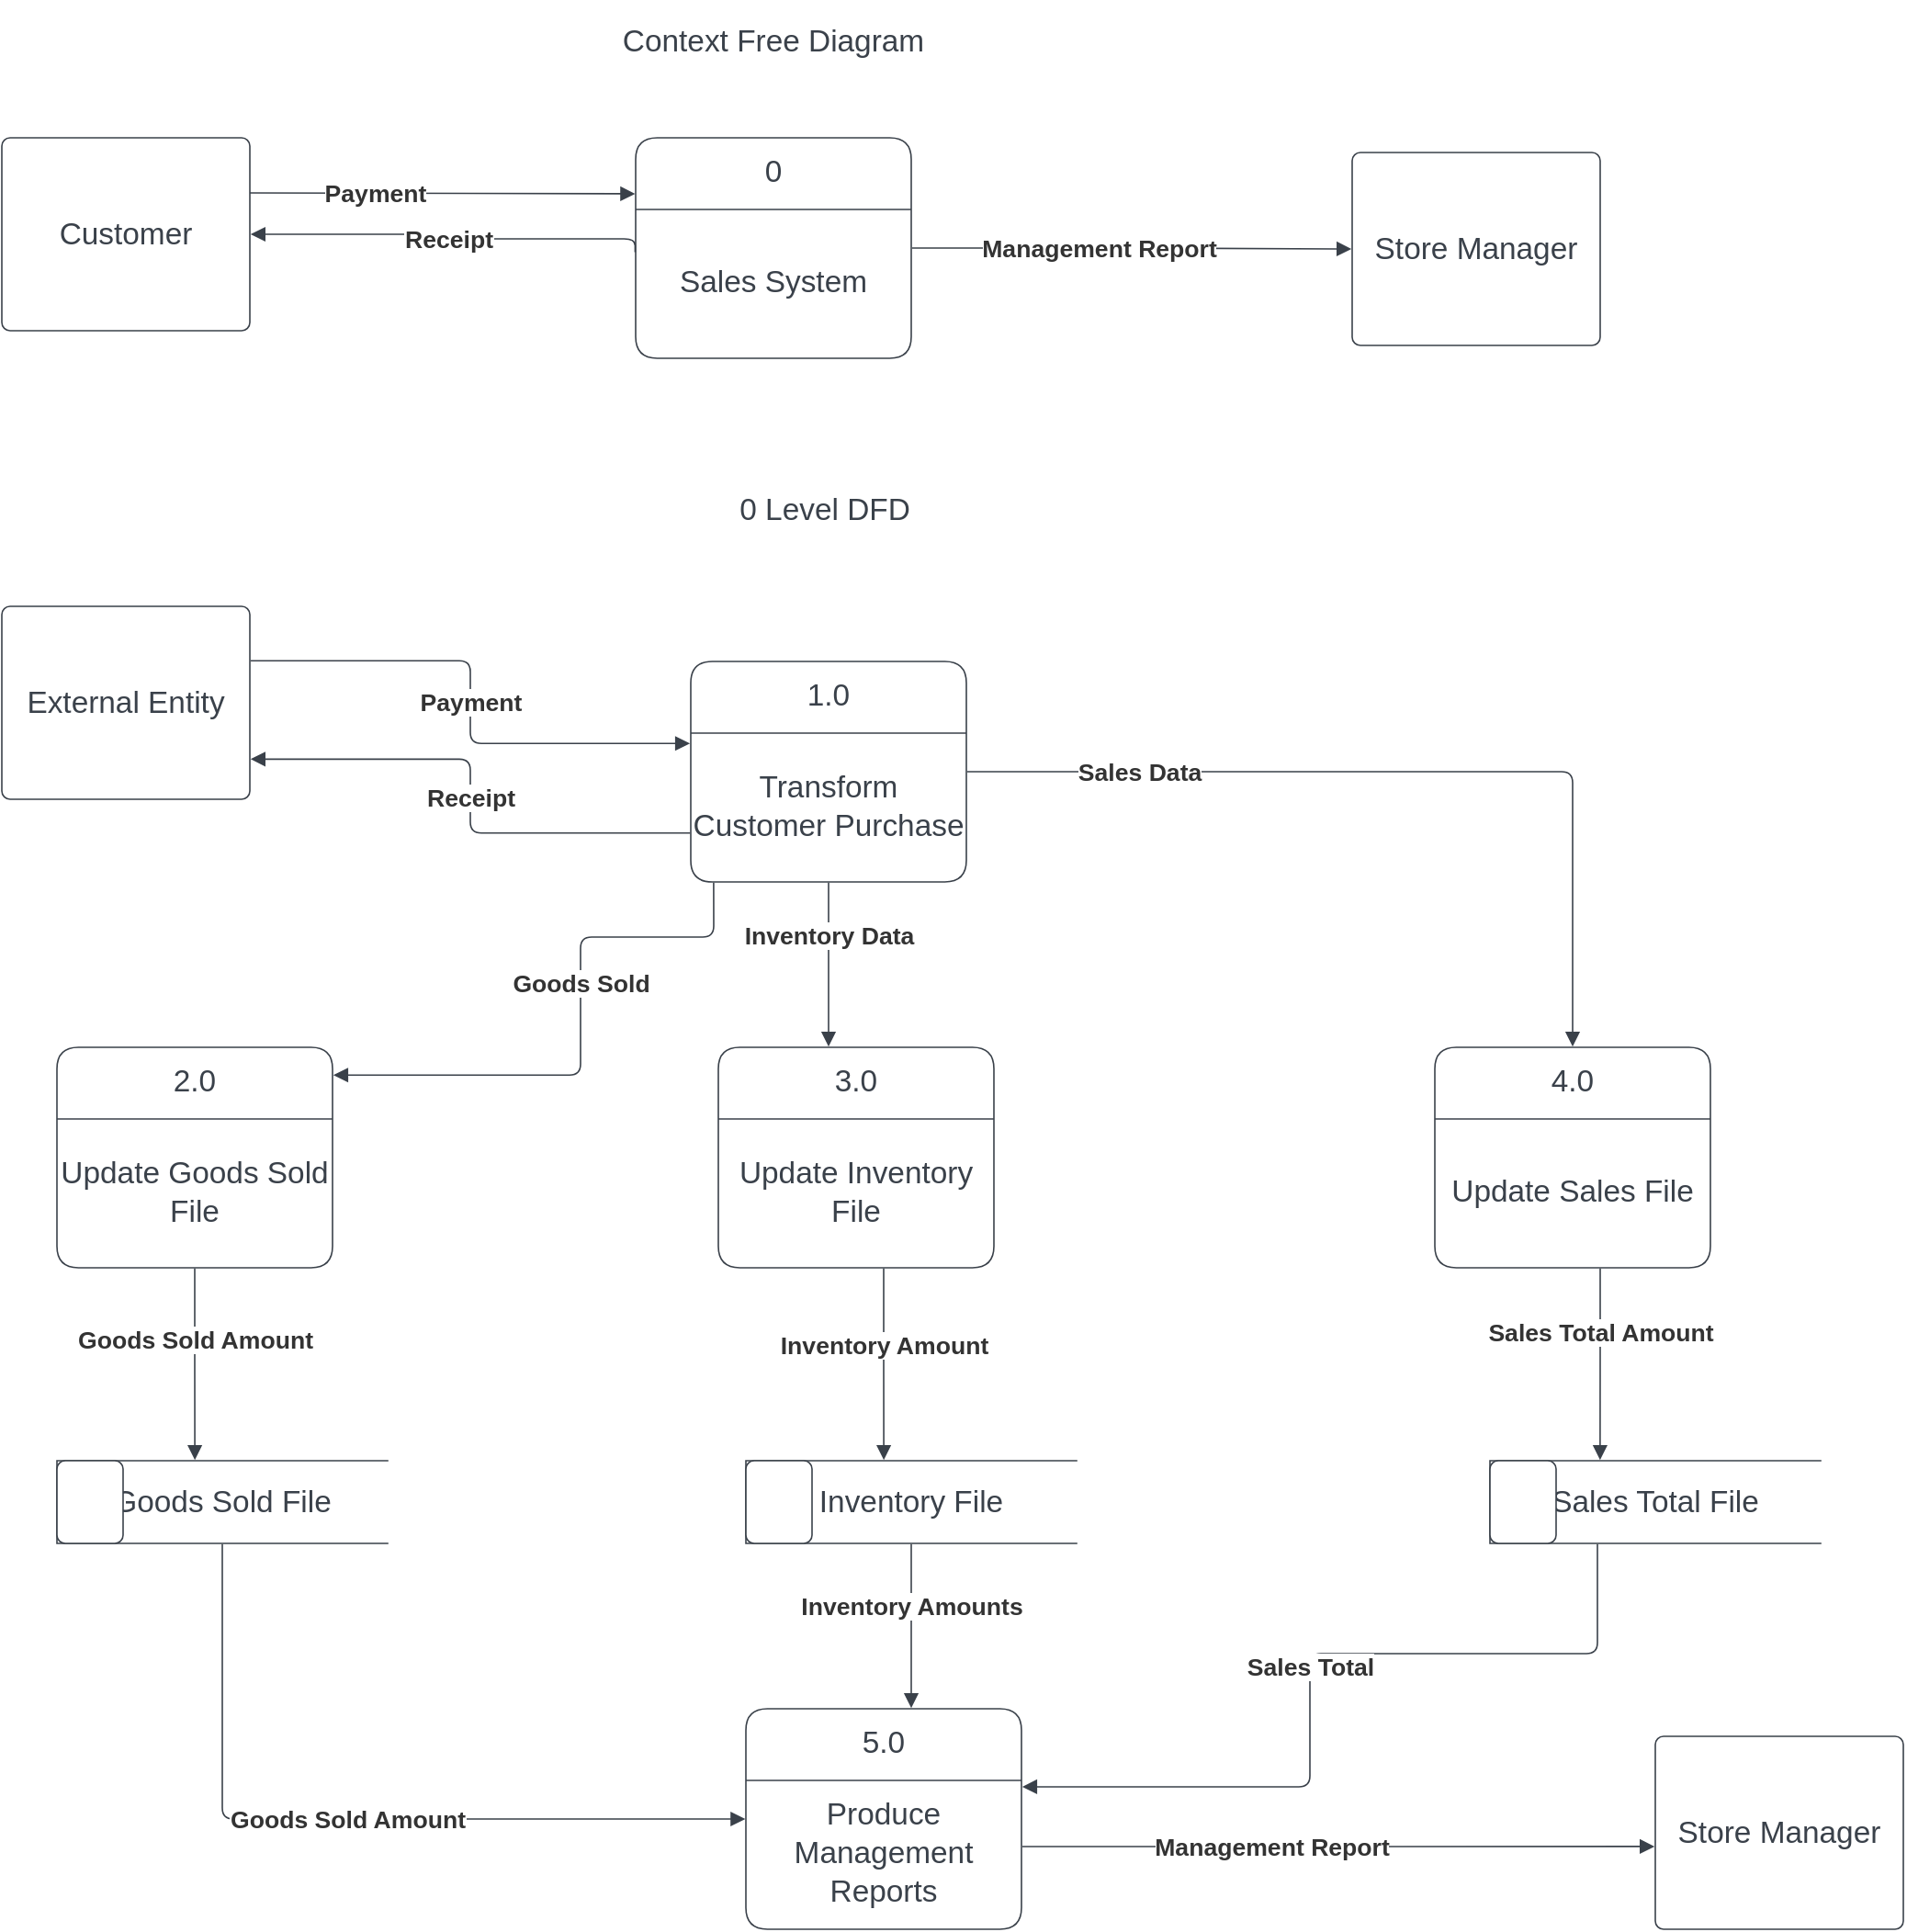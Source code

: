 <mxfile version="17.4.6" type="device"><diagram id="YAKwQUIVVeivqim28uoE" name="Page-1"><mxGraphModel dx="868" dy="460" grid="1" gridSize="10" guides="1" tooltips="1" connect="1" arrows="1" fold="1" page="1" pageScale="1" pageWidth="850" pageHeight="1100" math="0" shadow="0"><root><mxCell id="0"/><mxCell id="1" parent="0"/><UserObject label="Context Free Diagram" lucidchartObjectId="SHca3Vyl0bAo" id="hm-Ol7efWpVzfSrWLA-j-1"><mxCell style="html=1;overflow=block;blockSpacing=1;whiteSpace=wrap;fontSize=16.7;fontColor=#3a414a;spacing=0;fillColor=#ffffff;strokeWidth=1.5;strokeColor=none;" vertex="1" parent="1"><mxGeometry x="450" y="60" width="180" height="45" as="geometry"/></mxCell></UserObject><UserObject label="0 Level DFD" lucidchartObjectId="6KcaRGW0uPUg" id="hm-Ol7efWpVzfSrWLA-j-2"><mxCell style="html=1;overflow=block;blockSpacing=1;whiteSpace=wrap;fontSize=16.7;fontColor=#3a414a;spacing=0;fillColor=#ffffff;strokeWidth=1.5;strokeColor=none;" vertex="1" parent="1"><mxGeometry x="478" y="315" width="180" height="45" as="geometry"/></mxCell></UserObject><mxCell id="hm-Ol7efWpVzfSrWLA-j-3" value="&lt;div style=&quot;display: flex; justify-content: center; text-align: center; align-items: baseline; font-size: 0; line-height: 1.25;margin-top: -2px;&quot;&gt;&lt;span&gt;&lt;span style=&quot;font-size:16.7px;color:#3a414a;&quot;&gt;0&lt;/span&gt;&lt;/span&gt;&lt;/div&gt;" style="shape=swimlane;html=1;rounded=1;arcSize=10;collapsible=0;fontStyle=0;startSize=39;whiteSpace=wrap;overflow=block;blockSpacing=1;fontSize=13;spacing=0;strokeColor=#3a414a;strokeOpacity=100;strokeWidth=0.8;" vertex="1" parent="1"><mxGeometry x="465" y="135" width="150" height="120" as="geometry"/></mxCell><mxCell id="hm-Ol7efWpVzfSrWLA-j-4" value="&lt;div style=&quot;display: flex; justify-content: center; text-align: center; align-items: baseline; font-size: 0; line-height: 1.25;margin-top: -2px;&quot;&gt;&lt;span&gt;&lt;span style=&quot;font-size:16.7px;color:#3a414a;&quot;&gt;Sales System&lt;/span&gt;&lt;/span&gt;&lt;/div&gt;" style="rounded=1;arcSize=10;strokeColor=none;fillColor=none;whiteSpace=wrap;overflow=block;blockSpacing=1;html=1;fontSize=13;spacing=0;strokeOpacity=100;strokeWidth=0.8;" vertex="1" parent="hm-Ol7efWpVzfSrWLA-j-3"><mxGeometry y="39" width="150" height="81" as="geometry"/></mxCell><UserObject label="" lucidchartObjectId="oIcaMaC.FJze" id="hm-Ol7efWpVzfSrWLA-j-5"><mxCell style="html=1;jettySize=18;whiteSpace=wrap;fontSize=13;strokeColor=#3a414a;strokeOpacity=100;strokeWidth=0.8;rounded=1;arcSize=12;edgeStyle=orthogonalEdgeStyle;startArrow=none;endArrow=block;endFill=1;entryX=-0.002;entryY=0.254;entryPerimeter=0;" edge="1" parent="1" target="hm-Ol7efWpVzfSrWLA-j-3"><mxGeometry width="100" height="100" relative="1" as="geometry"><Array as="points"/><mxPoint x="255" y="165" as="sourcePoint"/></mxGeometry></mxCell></UserObject><mxCell id="hm-Ol7efWpVzfSrWLA-j-6" value="Payment" style="text;html=1;resizable=0;labelBackgroundColor=default;align=center;verticalAlign=middle;fontStyle=1;fontColor=#333333;fontSize=13.3;" vertex="1" parent="hm-Ol7efWpVzfSrWLA-j-5"><mxGeometry x="-0.352" relative="1" as="geometry"/></mxCell><UserObject label="" lucidchartObjectId="MIcapIJV3LUw" id="hm-Ol7efWpVzfSrWLA-j-7"><mxCell style="html=1;jettySize=18;whiteSpace=wrap;fontSize=13;strokeColor=#3a414a;strokeOpacity=100;strokeWidth=0.8;rounded=1;arcSize=12;edgeStyle=orthogonalEdgeStyle;startArrow=none;endArrow=block;endFill=1;exitX=-0.002;exitY=0.519;exitPerimeter=0;entryX=1.003;entryY=0.5;entryPerimeter=0;" edge="1" parent="1" source="hm-Ol7efWpVzfSrWLA-j-3" target="hm-Ol7efWpVzfSrWLA-j-11"><mxGeometry width="100" height="100" relative="1" as="geometry"><Array as="points"><mxPoint x="465" y="190"/><mxPoint x="360" y="190"/><mxPoint x="360" y="188"/></Array></mxGeometry></mxCell></UserObject><mxCell id="hm-Ol7efWpVzfSrWLA-j-8" value="Receipt" style="text;html=1;resizable=0;labelBackgroundColor=default;align=center;verticalAlign=middle;fontStyle=1;fontColor=#333333;fontSize=13.3;" vertex="1" parent="hm-Ol7efWpVzfSrWLA-j-7"><mxGeometry relative="1" as="geometry"/></mxCell><UserObject label="" lucidchartObjectId="uKcaYfAax54V" id="hm-Ol7efWpVzfSrWLA-j-9"><mxCell style="html=1;jettySize=18;whiteSpace=wrap;fontSize=13;strokeColor=#3a414a;strokeOpacity=100;strokeWidth=0.8;rounded=1;arcSize=12;edgeStyle=orthogonalEdgeStyle;startArrow=none;endArrow=block;endFill=1;exitX=1.003;exitY=0.5;exitPerimeter=0;entryX=-0.003;entryY=0.5;entryPerimeter=0;" edge="1" parent="1" source="hm-Ol7efWpVzfSrWLA-j-3" target="hm-Ol7efWpVzfSrWLA-j-12"><mxGeometry width="100" height="100" relative="1" as="geometry"><Array as="points"/></mxGeometry></mxCell></UserObject><mxCell id="hm-Ol7efWpVzfSrWLA-j-10" value="Management Report" style="text;html=1;resizable=0;labelBackgroundColor=default;align=center;verticalAlign=middle;fontStyle=1;fontColor=#333333;fontSize=13.3;" vertex="1" parent="hm-Ol7efWpVzfSrWLA-j-9"><mxGeometry x="-0.151" relative="1" as="geometry"/></mxCell><UserObject label="Customer" lucidchartObjectId="gNcathcofl1o" id="hm-Ol7efWpVzfSrWLA-j-11"><mxCell style="html=1;overflow=block;blockSpacing=1;whiteSpace=wrap;fontSize=16.7;fontColor=#3a414a;spacing=0;strokeColor=#3a414a;strokeOpacity=100;rounded=1;absoluteArcSize=1;arcSize=9;strokeWidth=0.8;" vertex="1" parent="1"><mxGeometry x="120" y="135" width="135" height="105" as="geometry"/></mxCell></UserObject><UserObject label="Store Manager" lucidchartObjectId="CNcaQ-i8aD6F" id="hm-Ol7efWpVzfSrWLA-j-12"><mxCell style="html=1;overflow=block;blockSpacing=1;whiteSpace=wrap;fontSize=16.7;fontColor=#3a414a;spacing=0;strokeColor=#3a414a;strokeOpacity=100;rounded=1;absoluteArcSize=1;arcSize=9;strokeWidth=0.8;" vertex="1" parent="1"><mxGeometry x="855" y="143" width="135" height="105" as="geometry"/></mxCell></UserObject><UserObject label="External Entity" lucidchartObjectId="2NcaU~aPSP4p" id="hm-Ol7efWpVzfSrWLA-j-13"><mxCell style="html=1;overflow=block;blockSpacing=1;whiteSpace=wrap;fontSize=16.7;fontColor=#3a414a;spacing=0;strokeColor=#3a414a;strokeOpacity=100;rounded=1;absoluteArcSize=1;arcSize=9;strokeWidth=0.8;" vertex="1" parent="1"><mxGeometry x="120" y="390" width="135" height="105" as="geometry"/></mxCell></UserObject><mxCell id="hm-Ol7efWpVzfSrWLA-j-14" value="&lt;div style=&quot;display: flex; justify-content: center; text-align: center; align-items: baseline; font-size: 0; line-height: 1.25;margin-top: -2px;&quot;&gt;&lt;span&gt;&lt;span style=&quot;font-size:16.7px;color:#3a414a;&quot;&gt;1.0&lt;/span&gt;&lt;/span&gt;&lt;/div&gt;" style="shape=swimlane;html=1;rounded=1;arcSize=10;collapsible=0;fontStyle=0;startSize=39;whiteSpace=wrap;overflow=block;blockSpacing=1;fontSize=13;spacing=0;strokeColor=#3a414a;strokeOpacity=100;strokeWidth=0.8;" vertex="1" parent="1"><mxGeometry x="495" y="420" width="150" height="120" as="geometry"/></mxCell><mxCell id="hm-Ol7efWpVzfSrWLA-j-15" value="&lt;div style=&quot;display: flex; justify-content: center; text-align: center; align-items: baseline; font-size: 0; line-height: 1.25;margin-top: -2px;&quot;&gt;&lt;span&gt;&lt;span style=&quot;font-size:16.7px;color:#3a414a;&quot;&gt;Transform Customer Purchase&lt;/span&gt;&lt;/span&gt;&lt;/div&gt;" style="rounded=1;arcSize=10;strokeColor=none;fillColor=none;whiteSpace=wrap;overflow=block;blockSpacing=1;html=1;fontSize=13;spacing=0;strokeOpacity=100;strokeWidth=0.8;" vertex="1" parent="hm-Ol7efWpVzfSrWLA-j-14"><mxGeometry y="39" width="150" height="81" as="geometry"/></mxCell><mxCell id="hm-Ol7efWpVzfSrWLA-j-16" value="&lt;div style=&quot;display: flex; justify-content: center; text-align: center; align-items: baseline; font-size: 0; line-height: 1.25;margin-top: -2px;&quot;&gt;&lt;span&gt;&lt;span style=&quot;font-size:16.7px;color:#3a414a;&quot;&gt;2.0&lt;/span&gt;&lt;/span&gt;&lt;/div&gt;" style="shape=swimlane;html=1;rounded=1;arcSize=10;collapsible=0;fontStyle=0;startSize=39;whiteSpace=wrap;overflow=block;blockSpacing=1;fontSize=13;spacing=0;strokeColor=#3a414a;strokeOpacity=100;strokeWidth=0.8;" vertex="1" parent="1"><mxGeometry x="150" y="630" width="150" height="120" as="geometry"/></mxCell><mxCell id="hm-Ol7efWpVzfSrWLA-j-17" value="&lt;div style=&quot;display: flex; justify-content: center; text-align: center; align-items: baseline; font-size: 0; line-height: 1.25;margin-top: -2px;&quot;&gt;&lt;span&gt;&lt;span style=&quot;font-size:16.7px;color:#3a414a;&quot;&gt;Update Goods Sold File&lt;/span&gt;&lt;/span&gt;&lt;/div&gt;" style="rounded=1;arcSize=10;strokeColor=none;fillColor=none;whiteSpace=wrap;overflow=block;blockSpacing=1;html=1;fontSize=13;spacing=0;strokeOpacity=100;strokeWidth=0.8;" vertex="1" parent="hm-Ol7efWpVzfSrWLA-j-16"><mxGeometry y="39" width="150" height="81" as="geometry"/></mxCell><mxCell id="hm-Ol7efWpVzfSrWLA-j-18" value="&lt;div style=&quot;display: flex; justify-content: center; text-align: center; align-items: baseline; font-size: 0; line-height: 1.25;margin-top: -2px;&quot;&gt;&lt;span&gt;&lt;span style=&quot;font-size:16.7px;color:#3a414a;&quot;&gt;3.0&lt;/span&gt;&lt;/span&gt;&lt;/div&gt;" style="shape=swimlane;html=1;rounded=1;arcSize=10;collapsible=0;fontStyle=0;startSize=39;whiteSpace=wrap;overflow=block;blockSpacing=1;fontSize=13;spacing=0;strokeColor=#3a414a;strokeOpacity=100;strokeWidth=0.8;" vertex="1" parent="1"><mxGeometry x="510" y="630" width="150" height="120" as="geometry"/></mxCell><mxCell id="hm-Ol7efWpVzfSrWLA-j-19" value="&lt;div style=&quot;display: flex; justify-content: center; text-align: center; align-items: baseline; font-size: 0; line-height: 1.25;margin-top: -2px;&quot;&gt;&lt;span&gt;&lt;span style=&quot;font-size:16.7px;color:#3a414a;&quot;&gt;Update Inventory File&lt;/span&gt;&lt;/span&gt;&lt;/div&gt;" style="rounded=1;arcSize=10;strokeColor=none;fillColor=none;whiteSpace=wrap;overflow=block;blockSpacing=1;html=1;fontSize=13;spacing=0;strokeOpacity=100;strokeWidth=0.8;" vertex="1" parent="hm-Ol7efWpVzfSrWLA-j-18"><mxGeometry y="39" width="150" height="81" as="geometry"/></mxCell><mxCell id="hm-Ol7efWpVzfSrWLA-j-20" value="&lt;div style=&quot;display: flex; justify-content: center; text-align: center; align-items: baseline; font-size: 0; line-height: 1.25;margin-top: -2px;&quot;&gt;&lt;span&gt;&lt;span style=&quot;font-size:16.7px;color:#3a414a;&quot;&gt;4.0&lt;/span&gt;&lt;/span&gt;&lt;/div&gt;" style="shape=swimlane;html=1;rounded=1;arcSize=10;collapsible=0;fontStyle=0;startSize=39;whiteSpace=wrap;overflow=block;blockSpacing=1;fontSize=13;spacing=0;strokeColor=#3a414a;strokeOpacity=100;strokeWidth=0.8;" vertex="1" parent="1"><mxGeometry x="900" y="630" width="150" height="120" as="geometry"/></mxCell><mxCell id="hm-Ol7efWpVzfSrWLA-j-21" value="&lt;div style=&quot;display: flex; justify-content: center; text-align: center; align-items: baseline; font-size: 0; line-height: 1.25;margin-top: -2px;&quot;&gt;&lt;span&gt;&lt;span style=&quot;font-size:16.7px;color:#3a414a;&quot;&gt;Update Sales File&lt;/span&gt;&lt;/span&gt;&lt;/div&gt;" style="rounded=1;arcSize=10;strokeColor=none;fillColor=none;whiteSpace=wrap;overflow=block;blockSpacing=1;html=1;fontSize=13;spacing=0;strokeOpacity=100;strokeWidth=0.8;" vertex="1" parent="hm-Ol7efWpVzfSrWLA-j-20"><mxGeometry y="39" width="150" height="81" as="geometry"/></mxCell><mxCell id="hm-Ol7efWpVzfSrWLA-j-22" value="Goods Sold File" style="html=1;overflow=block;blockSpacing=1;shape=partialRectangle;right=0;whiteSpace=wrap;fontSize=16.7;fontColor=#3a414a;spacing=0;strokeColor=#3a414a;strokeOpacity=100;rounded=1;absoluteArcSize=1;arcSize=9;strokeWidth=0.8;" vertex="1" parent="1"><mxGeometry x="150" y="855" width="180" height="45" as="geometry"/></mxCell><mxCell id="hm-Ol7efWpVzfSrWLA-j-23" value="" style="part=1;whiteSpace=wrap;fontSize=13;fontColor=#3a414a;spacing=0;strokeColor=#3a414a;strokeOpacity=100;rounded=1;absoluteArcSize=1;arcSize=9;strokeWidth=0.8;" vertex="1" parent="hm-Ol7efWpVzfSrWLA-j-22"><mxGeometry width="36" height="45" as="geometry"/></mxCell><mxCell id="hm-Ol7efWpVzfSrWLA-j-24" value="Inventory File" style="html=1;overflow=block;blockSpacing=1;shape=partialRectangle;right=0;whiteSpace=wrap;fontSize=16.7;fontColor=#3a414a;spacing=0;strokeColor=#3a414a;strokeOpacity=100;rounded=1;absoluteArcSize=1;arcSize=9;strokeWidth=0.8;" vertex="1" parent="1"><mxGeometry x="525" y="855" width="180" height="45" as="geometry"/></mxCell><mxCell id="hm-Ol7efWpVzfSrWLA-j-25" value="" style="part=1;whiteSpace=wrap;fontSize=13;fontColor=#3a414a;spacing=0;strokeColor=#3a414a;strokeOpacity=100;rounded=1;absoluteArcSize=1;arcSize=9;strokeWidth=0.8;" vertex="1" parent="hm-Ol7efWpVzfSrWLA-j-24"><mxGeometry width="36" height="45" as="geometry"/></mxCell><mxCell id="hm-Ol7efWpVzfSrWLA-j-26" value="Sales Total File" style="html=1;overflow=block;blockSpacing=1;shape=partialRectangle;right=0;whiteSpace=wrap;fontSize=16.7;fontColor=#3a414a;spacing=0;strokeColor=#3a414a;strokeOpacity=100;rounded=1;absoluteArcSize=1;arcSize=9;strokeWidth=0.8;" vertex="1" parent="1"><mxGeometry x="930" y="855" width="180" height="45" as="geometry"/></mxCell><mxCell id="hm-Ol7efWpVzfSrWLA-j-27" value="" style="part=1;whiteSpace=wrap;fontSize=13;fontColor=#3a414a;spacing=0;strokeColor=#3a414a;strokeOpacity=100;rounded=1;absoluteArcSize=1;arcSize=9;strokeWidth=0.8;" vertex="1" parent="hm-Ol7efWpVzfSrWLA-j-26"><mxGeometry width="36" height="45" as="geometry"/></mxCell><UserObject label="" lucidchartObjectId="vRcaGRW5kU8Y" id="hm-Ol7efWpVzfSrWLA-j-28"><mxCell style="html=1;jettySize=18;whiteSpace=wrap;fontSize=13;strokeColor=#3a414a;strokeOpacity=100;strokeWidth=0.8;rounded=1;arcSize=12;edgeStyle=orthogonalEdgeStyle;startArrow=none;endArrow=block;endFill=1;exitX=1.003;exitY=0.282;exitPerimeter=0;entryX=-0.003;entryY=0.372;entryPerimeter=0;" edge="1" parent="1" source="hm-Ol7efWpVzfSrWLA-j-13" target="hm-Ol7efWpVzfSrWLA-j-14"><mxGeometry width="100" height="100" relative="1" as="geometry"><Array as="points"/></mxGeometry></mxCell></UserObject><mxCell id="hm-Ol7efWpVzfSrWLA-j-29" value="Payment" style="text;html=1;resizable=0;labelBackgroundColor=default;align=center;verticalAlign=middle;fontStyle=1;fontColor=#333333;fontSize=13.3;" vertex="1" parent="hm-Ol7efWpVzfSrWLA-j-28"><mxGeometry relative="1" as="geometry"/></mxCell><UserObject label="" lucidchartObjectId="BRcahP2zIrGO" id="hm-Ol7efWpVzfSrWLA-j-30"><mxCell style="html=1;jettySize=18;whiteSpace=wrap;fontSize=13;strokeColor=#3a414a;strokeOpacity=100;strokeWidth=0.8;rounded=1;arcSize=12;edgeStyle=orthogonalEdgeStyle;startArrow=none;endArrow=block;endFill=1;exitX=-0.002;exitY=0.778;exitPerimeter=0;entryX=1.003;entryY=0.792;entryPerimeter=0;" edge="1" parent="1" source="hm-Ol7efWpVzfSrWLA-j-14" target="hm-Ol7efWpVzfSrWLA-j-13"><mxGeometry width="100" height="100" relative="1" as="geometry"><Array as="points"/></mxGeometry></mxCell></UserObject><mxCell id="hm-Ol7efWpVzfSrWLA-j-31" value="Receipt" style="text;html=1;resizable=0;labelBackgroundColor=default;align=center;verticalAlign=middle;fontStyle=1;fontColor=#333333;fontSize=13.3;" vertex="1" parent="hm-Ol7efWpVzfSrWLA-j-30"><mxGeometry relative="1" as="geometry"/></mxCell><UserObject label="" lucidchartObjectId="pTcab20erUN5" id="hm-Ol7efWpVzfSrWLA-j-32"><mxCell style="html=1;jettySize=18;whiteSpace=wrap;fontSize=13;strokeColor=#3a414a;strokeOpacity=100;strokeWidth=0.8;rounded=1;arcSize=12;edgeStyle=orthogonalEdgeStyle;startArrow=none;endArrow=block;endFill=1;exitX=1.003;exitY=0.5;exitPerimeter=0;entryX=0.5;entryY=-0.003;entryPerimeter=0;" edge="1" parent="1" source="hm-Ol7efWpVzfSrWLA-j-14" target="hm-Ol7efWpVzfSrWLA-j-20"><mxGeometry width="100" height="100" relative="1" as="geometry"><Array as="points"><mxPoint x="975" y="480"/></Array></mxGeometry></mxCell></UserObject><mxCell id="hm-Ol7efWpVzfSrWLA-j-33" value="Sales Data" style="text;html=1;resizable=0;labelBackgroundColor=default;align=center;verticalAlign=middle;fontStyle=1;fontColor=#333333;fontSize=13.3;" vertex="1" parent="hm-Ol7efWpVzfSrWLA-j-32"><mxGeometry x="-0.611" relative="1" as="geometry"/></mxCell><UserObject label="" lucidchartObjectId="yTca_NZ4CQkA" id="hm-Ol7efWpVzfSrWLA-j-34"><mxCell style="html=1;jettySize=18;whiteSpace=wrap;fontSize=13;strokeColor=#3a414a;strokeOpacity=100;strokeWidth=0.8;rounded=1;arcSize=12;edgeStyle=orthogonalEdgeStyle;startArrow=none;endArrow=block;endFill=1;exitX=0.5;exitY=1.003;exitPerimeter=0;entryX=0.4;entryY=-0.003;entryPerimeter=0;" edge="1" parent="1" source="hm-Ol7efWpVzfSrWLA-j-14" target="hm-Ol7efWpVzfSrWLA-j-18"><mxGeometry width="100" height="100" relative="1" as="geometry"><Array as="points"/></mxGeometry></mxCell></UserObject><mxCell id="hm-Ol7efWpVzfSrWLA-j-35" value="Inventory Data" style="text;html=1;resizable=0;labelBackgroundColor=default;align=center;verticalAlign=middle;fontStyle=1;fontColor=#333333;fontSize=13.3;" vertex="1" parent="hm-Ol7efWpVzfSrWLA-j-34"><mxGeometry x="-0.371" relative="1" as="geometry"/></mxCell><UserObject label="" lucidchartObjectId="OTcaWlAsDsHF" id="hm-Ol7efWpVzfSrWLA-j-36"><mxCell style="html=1;jettySize=18;whiteSpace=wrap;fontSize=13;strokeColor=#3a414a;strokeOpacity=100;strokeWidth=0.8;rounded=1;arcSize=12;edgeStyle=orthogonalEdgeStyle;startArrow=none;endArrow=block;endFill=1;exitX=0.083;exitY=1.003;exitPerimeter=0;entryX=1.003;entryY=0.126;entryPerimeter=0;" edge="1" parent="1" source="hm-Ol7efWpVzfSrWLA-j-14" target="hm-Ol7efWpVzfSrWLA-j-16"><mxGeometry width="100" height="100" relative="1" as="geometry"><Array as="points"><mxPoint x="507" y="570"/><mxPoint x="435" y="570"/><mxPoint x="435" y="645"/></Array></mxGeometry></mxCell></UserObject><mxCell id="hm-Ol7efWpVzfSrWLA-j-37" value="Goods Sold" style="text;html=1;resizable=0;labelBackgroundColor=default;align=center;verticalAlign=middle;fontStyle=1;fontColor=#333333;fontSize=13.3;" vertex="1" parent="hm-Ol7efWpVzfSrWLA-j-36"><mxGeometry x="-0.184" relative="1" as="geometry"/></mxCell><mxCell id="hm-Ol7efWpVzfSrWLA-j-38" value="&lt;div style=&quot;display: flex; justify-content: center; text-align: center; align-items: baseline; font-size: 0; line-height: 1.25;margin-top: -2px;&quot;&gt;&lt;span&gt;&lt;span style=&quot;font-size:16.7px;color:#3a414a;&quot;&gt;5.0&lt;/span&gt;&lt;/span&gt;&lt;/div&gt;" style="shape=swimlane;html=1;rounded=1;arcSize=10;collapsible=0;fontStyle=0;startSize=39;whiteSpace=wrap;overflow=block;blockSpacing=1;fontSize=13;spacing=0;strokeColor=#3a414a;strokeOpacity=100;strokeWidth=0.8;" vertex="1" parent="1"><mxGeometry x="525" y="990" width="150" height="120" as="geometry"/></mxCell><mxCell id="hm-Ol7efWpVzfSrWLA-j-39" value="&lt;div style=&quot;display: flex; justify-content: center; text-align: center; align-items: baseline; font-size: 0; line-height: 1.25;margin-top: -2px;&quot;&gt;&lt;span&gt;&lt;span style=&quot;font-size:16.7px;color:#3a414a;&quot;&gt;Produce Management Reports&lt;/span&gt;&lt;/span&gt;&lt;/div&gt;" style="rounded=1;arcSize=10;strokeColor=none;fillColor=none;whiteSpace=wrap;overflow=block;blockSpacing=1;html=1;fontSize=13;spacing=0;strokeOpacity=100;strokeWidth=0.8;" vertex="1" parent="hm-Ol7efWpVzfSrWLA-j-38"><mxGeometry y="39" width="150" height="81" as="geometry"/></mxCell><UserObject label="Store Manager" lucidchartObjectId="qUcaly2sQb.E" id="hm-Ol7efWpVzfSrWLA-j-40"><mxCell style="html=1;overflow=block;blockSpacing=1;whiteSpace=wrap;fontSize=16.7;fontColor=#3a414a;spacing=0;strokeColor=#3a414a;strokeOpacity=100;rounded=1;absoluteArcSize=1;arcSize=9;strokeWidth=0.8;" vertex="1" parent="1"><mxGeometry x="1020" y="1005" width="135" height="105" as="geometry"/></mxCell></UserObject><UserObject label="" lucidchartObjectId="HUcaGhJzEoG8" id="hm-Ol7efWpVzfSrWLA-j-41"><mxCell style="html=1;jettySize=18;whiteSpace=wrap;fontSize=13;strokeColor=#3a414a;strokeOpacity=100;strokeWidth=0.8;rounded=1;arcSize=12;edgeStyle=orthogonalEdgeStyle;startArrow=none;endArrow=block;endFill=1;exitX=0.5;exitY=1.003;exitPerimeter=0;entryX=0.417;entryY=-0.008;entryPerimeter=0;" edge="1" parent="1" source="hm-Ol7efWpVzfSrWLA-j-16" target="hm-Ol7efWpVzfSrWLA-j-22"><mxGeometry width="100" height="100" relative="1" as="geometry"><Array as="points"/></mxGeometry></mxCell></UserObject><mxCell id="hm-Ol7efWpVzfSrWLA-j-42" value="Goods Sold Amount" style="text;html=1;resizable=0;labelBackgroundColor=default;align=center;verticalAlign=middle;fontStyle=1;fontColor=#333333;fontSize=13.3;" vertex="1" parent="hm-Ol7efWpVzfSrWLA-j-41"><mxGeometry x="-0.263" relative="1" as="geometry"/></mxCell><UserObject label="" lucidchartObjectId="IUcat5Vyv-Sp" id="hm-Ol7efWpVzfSrWLA-j-43"><mxCell style="html=1;jettySize=18;whiteSpace=wrap;fontSize=13;strokeColor=#3a414a;strokeOpacity=100;strokeWidth=0.8;rounded=1;arcSize=12;edgeStyle=orthogonalEdgeStyle;startArrow=none;endArrow=block;endFill=1;exitX=0.6;exitY=1.003;exitPerimeter=0;entryX=0.417;entryY=-0.008;entryPerimeter=0;" edge="1" parent="1" source="hm-Ol7efWpVzfSrWLA-j-18" target="hm-Ol7efWpVzfSrWLA-j-24"><mxGeometry width="100" height="100" relative="1" as="geometry"><Array as="points"/></mxGeometry></mxCell></UserObject><mxCell id="hm-Ol7efWpVzfSrWLA-j-44" value="Inventory Amount" style="text;html=1;resizable=0;labelBackgroundColor=default;align=center;verticalAlign=middle;fontStyle=1;fontColor=#333333;fontSize=13.3;" vertex="1" parent="hm-Ol7efWpVzfSrWLA-j-43"><mxGeometry x="-0.214" relative="1" as="geometry"/></mxCell><UserObject label="" lucidchartObjectId="IUcahFoRZjAI" id="hm-Ol7efWpVzfSrWLA-j-45"><mxCell style="html=1;jettySize=18;whiteSpace=wrap;fontSize=13;strokeColor=#3a414a;strokeOpacity=100;strokeWidth=0.8;rounded=1;arcSize=12;edgeStyle=orthogonalEdgeStyle;startArrow=none;endArrow=block;endFill=1;exitX=0.6;exitY=1.003;exitPerimeter=0;entryX=0.333;entryY=-0.008;entryPerimeter=0;" edge="1" parent="1" source="hm-Ol7efWpVzfSrWLA-j-20" target="hm-Ol7efWpVzfSrWLA-j-26"><mxGeometry width="100" height="100" relative="1" as="geometry"><Array as="points"/></mxGeometry></mxCell></UserObject><mxCell id="hm-Ol7efWpVzfSrWLA-j-46" value="Sales Total Amount" style="text;html=1;resizable=0;labelBackgroundColor=default;align=center;verticalAlign=middle;fontStyle=1;fontColor=#333333;fontSize=13.3;" vertex="1" parent="hm-Ol7efWpVzfSrWLA-j-45"><mxGeometry x="-0.337" relative="1" as="geometry"/></mxCell><UserObject label="" lucidchartObjectId="qWcazf69nfmr" id="hm-Ol7efWpVzfSrWLA-j-47"><mxCell style="html=1;jettySize=18;whiteSpace=wrap;fontSize=13;strokeColor=#3a414a;strokeOpacity=100;strokeWidth=0.8;rounded=1;arcSize=12;edgeStyle=orthogonalEdgeStyle;startArrow=none;endArrow=block;endFill=1;exitX=0.325;exitY=1.008;exitPerimeter=0;entryX=1.003;entryY=0.354;entryPerimeter=0;" edge="1" parent="1" source="hm-Ol7efWpVzfSrWLA-j-26" target="hm-Ol7efWpVzfSrWLA-j-38"><mxGeometry width="100" height="100" relative="1" as="geometry"><Array as="points"><mxPoint x="989" y="960"/><mxPoint x="832" y="960"/><mxPoint x="832" y="1032"/></Array></mxGeometry></mxCell></UserObject><mxCell id="hm-Ol7efWpVzfSrWLA-j-48" value="Sales Total" style="text;html=1;resizable=0;labelBackgroundColor=default;align=center;verticalAlign=middle;fontStyle=1;fontColor=#333333;fontSize=13.3;" vertex="1" parent="hm-Ol7efWpVzfSrWLA-j-47"><mxGeometry relative="1" as="geometry"/></mxCell><UserObject label="" lucidchartObjectId="EWca4tLQN4ED" id="hm-Ol7efWpVzfSrWLA-j-49"><mxCell style="html=1;jettySize=18;whiteSpace=wrap;fontSize=13;strokeColor=#3a414a;strokeOpacity=100;strokeWidth=0.8;rounded=1;arcSize=12;edgeStyle=orthogonalEdgeStyle;startArrow=none;endArrow=block;endFill=1;exitX=1.003;exitY=0.625;exitPerimeter=0;entryX=-0.003;entryY=0.571;entryPerimeter=0;" edge="1" parent="1" source="hm-Ol7efWpVzfSrWLA-j-38" target="hm-Ol7efWpVzfSrWLA-j-40"><mxGeometry width="100" height="100" relative="1" as="geometry"><Array as="points"/></mxGeometry></mxCell></UserObject><mxCell id="hm-Ol7efWpVzfSrWLA-j-50" value="Management Report" style="text;html=1;resizable=0;labelBackgroundColor=default;align=center;verticalAlign=middle;fontStyle=1;fontColor=#333333;fontSize=13.3;" vertex="1" parent="hm-Ol7efWpVzfSrWLA-j-49"><mxGeometry x="-0.214" relative="1" as="geometry"/></mxCell><UserObject label="" lucidchartObjectId="JWcaXcVuwuSD" id="hm-Ol7efWpVzfSrWLA-j-51"><mxCell style="html=1;jettySize=18;whiteSpace=wrap;fontSize=13;strokeColor=#3a414a;strokeOpacity=100;strokeWidth=0.8;rounded=1;arcSize=12;edgeStyle=orthogonalEdgeStyle;startArrow=none;endArrow=block;endFill=1;exitX=0.5;exitY=1.008;exitPerimeter=0;entryX=0.6;entryY=-0.003;entryPerimeter=0;" edge="1" parent="1" source="hm-Ol7efWpVzfSrWLA-j-24" target="hm-Ol7efWpVzfSrWLA-j-38"><mxGeometry width="100" height="100" relative="1" as="geometry"><Array as="points"/></mxGeometry></mxCell></UserObject><mxCell id="hm-Ol7efWpVzfSrWLA-j-52" value="Inventory Amounts" style="text;html=1;resizable=0;labelBackgroundColor=default;align=center;verticalAlign=middle;fontStyle=1;fontColor=#333333;fontSize=13.3;" vertex="1" parent="hm-Ol7efWpVzfSrWLA-j-51"><mxGeometry x="-0.253" relative="1" as="geometry"/></mxCell><UserObject label="" lucidchartObjectId="4XcaiizVGz_6" id="hm-Ol7efWpVzfSrWLA-j-53"><mxCell style="html=1;jettySize=18;whiteSpace=wrap;fontSize=13;strokeColor=#3a414a;strokeOpacity=100;strokeWidth=0.8;rounded=1;arcSize=12;edgeStyle=orthogonalEdgeStyle;startArrow=none;endArrow=block;endFill=1;exitX=0.5;exitY=1.008;exitPerimeter=0;entryX=-0.002;entryY=0.5;entryPerimeter=0;" edge="1" parent="1" source="hm-Ol7efWpVzfSrWLA-j-22" target="hm-Ol7efWpVzfSrWLA-j-38"><mxGeometry width="100" height="100" relative="1" as="geometry"><Array as="points"/></mxGeometry></mxCell></UserObject><mxCell id="hm-Ol7efWpVzfSrWLA-j-54" value="Goods Sold Amount" style="text;html=1;resizable=0;labelBackgroundColor=default;align=center;verticalAlign=middle;fontStyle=1;fontColor=#333333;fontSize=13.3;" vertex="1" parent="hm-Ol7efWpVzfSrWLA-j-53"><mxGeometry relative="1" as="geometry"/></mxCell></root></mxGraphModel></diagram></mxfile>